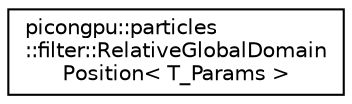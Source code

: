 digraph "Graphical Class Hierarchy"
{
 // LATEX_PDF_SIZE
  edge [fontname="Helvetica",fontsize="10",labelfontname="Helvetica",labelfontsize="10"];
  node [fontname="Helvetica",fontsize="10",shape=record];
  rankdir="LR";
  Node0 [label="picongpu::particles\l::filter::RelativeGlobalDomain\lPosition\< T_Params \>",height=0.2,width=0.4,color="black", fillcolor="white", style="filled",URL="$structpicongpu_1_1particles_1_1filter_1_1_relative_global_domain_position.html",tooltip="filter particle dependent on the global position"];
}
